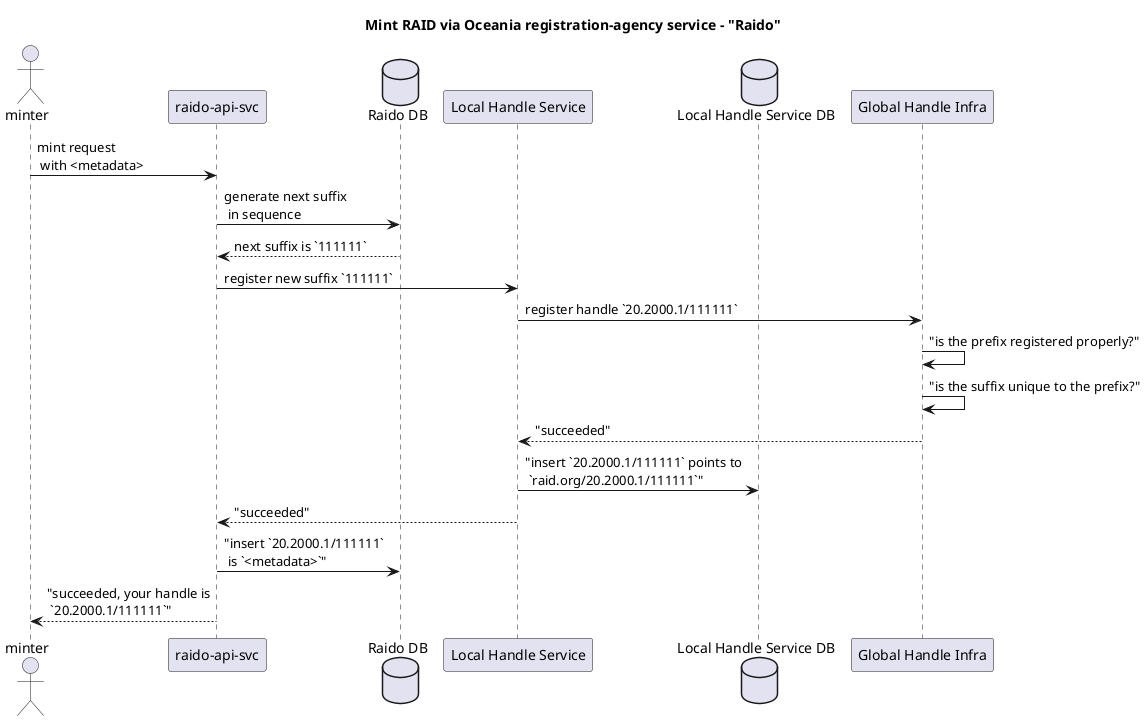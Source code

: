 @startuml
title Mint RAID via Oceania registration-agency service - "Raido"

actor "minter" as minter

participant "raido-api-svc" as raidoApi
database "Raido DB" as raidoDb

participant "Local Handle Service" as lhs
database "Local Handle Service DB" as lhsDb

participant "Global Handle Infra" as ghs

minter -> raidoApi: mint request\n with <metadata> 
raidoApi -> raidoDb: generate next suffix\n in sequence 
raidoDb --> raidoApi: next suffix is `111111`
raidoApi -> lhs: register new suffix `111111` 
lhs -> ghs: register handle `20.2000.1/111111`
ghs -> ghs: "is the prefix registered properly?"
ghs -> ghs: "is the suffix unique to the prefix?"
ghs --> lhs: "succeeded"
lhs -> lhsDb: "insert `20.2000.1/111111` points to\n `raid.org/20.2000.1/111111`"
lhs --> raidoApi: "succeeded"
raidoApi -> raidoDb: "insert `20.2000.1/111111`\n is `<metadata>`"
raidoApi --> minter: "succeeded, your handle is\n `20.2000.1/111111`"
@enduml


